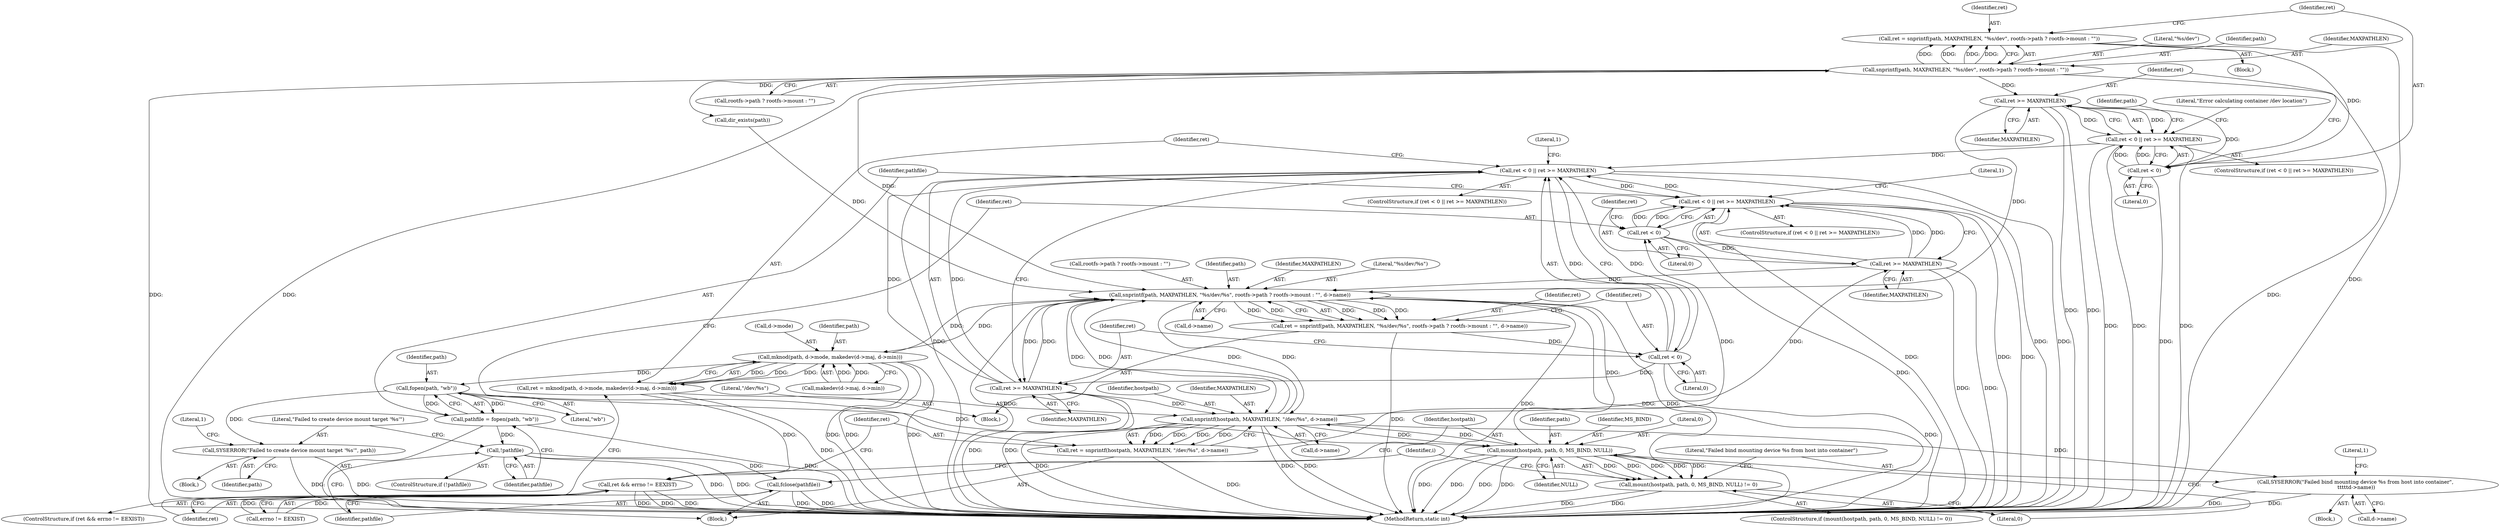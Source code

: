 digraph "1_lxc_592fd47a6245508b79fe6ac819fe6d3b2c1289be_1@API" {
"1000110" [label="(Call,ret = snprintf(path, MAXPATHLEN, \"%s/dev\", rootfs->path ? rootfs->mount : \"\"))"];
"1000112" [label="(Call,snprintf(path, MAXPATHLEN, \"%s/dev\", rootfs->path ? rootfs->mount : \"\"))"];
"1000126" [label="(Call,ret < 0)"];
"1000125" [label="(Call,ret < 0 || ret >= MAXPATHLEN)"];
"1000195" [label="(Call,ret < 0 || ret >= MAXPATHLEN)"];
"1000238" [label="(Call,ret < 0 || ret >= MAXPATHLEN)"];
"1000129" [label="(Call,ret >= MAXPATHLEN)"];
"1000179" [label="(Call,snprintf(path, MAXPATHLEN, \"%s/dev/%s\", rootfs->path ? rootfs->mount : \"\", d->name))"];
"1000177" [label="(Call,ret = snprintf(path, MAXPATHLEN, \"%s/dev/%s\", rootfs->path ? rootfs->mount : \"\", d->name))"];
"1000196" [label="(Call,ret < 0)"];
"1000199" [label="(Call,ret >= MAXPATHLEN)"];
"1000230" [label="(Call,snprintf(hostpath, MAXPATHLEN, \"/dev/%s\", d->name))"];
"1000228" [label="(Call,ret = snprintf(hostpath, MAXPATHLEN, \"/dev/%s\", d->name))"];
"1000239" [label="(Call,ret < 0)"];
"1000242" [label="(Call,ret >= MAXPATHLEN)"];
"1000267" [label="(Call,mount(hostpath, path, 0, MS_BIND, NULL))"];
"1000266" [label="(Call,mount(hostpath, path, 0, MS_BIND, NULL) != 0)"];
"1000275" [label="(Call,SYSERROR(\"Failed bind mounting device %s from host into container\",\n \t\t\t\t\td->name))"];
"1000207" [label="(Call,mknod(path, d->mode, makedev(d->maj, d->min)))"];
"1000205" [label="(Call,ret = mknod(path, d->mode, makedev(d->maj, d->min)))"];
"1000220" [label="(Call,ret && errno != EEXIST)"];
"1000250" [label="(Call,fopen(path, \"wb\"))"];
"1000248" [label="(Call,pathfile = fopen(path, \"wb\"))"];
"1000254" [label="(Call,!pathfile)"];
"1000263" [label="(Call,fclose(pathfile))"];
"1000257" [label="(Call,SYSERROR(\"Failed to create device mount target '%s'\", path))"];
"1000232" [label="(Identifier,MAXPATHLEN)"];
"1000230" [label="(Call,snprintf(hostpath, MAXPATHLEN, \"/dev/%s\", d->name))"];
"1000181" [label="(Identifier,MAXPATHLEN)"];
"1000177" [label="(Call,ret = snprintf(path, MAXPATHLEN, \"%s/dev/%s\", rootfs->path ? rootfs->mount : \"\", d->name))"];
"1000126" [label="(Call,ret < 0)"];
"1000115" [label="(Literal,\"%s/dev\")"];
"1000127" [label="(Identifier,ret)"];
"1000272" [label="(Identifier,NULL)"];
"1000113" [label="(Identifier,path)"];
"1000201" [label="(Identifier,MAXPATHLEN)"];
"1000268" [label="(Identifier,hostpath)"];
"1000206" [label="(Identifier,ret)"];
"1000264" [label="(Identifier,pathfile)"];
"1000234" [label="(Call,d->name)"];
"1000209" [label="(Call,d->mode)"];
"1000182" [label="(Literal,\"%s/dev/%s\")"];
"1000262" [label="(Literal,1)"];
"1000131" [label="(Identifier,MAXPATHLEN)"];
"1000259" [label="(Identifier,path)"];
"1000241" [label="(Literal,0)"];
"1000253" [label="(ControlStructure,if (!pathfile))"];
"1000248" [label="(Call,pathfile = fopen(path, \"wb\"))"];
"1000221" [label="(Identifier,ret)"];
"1000277" [label="(Call,d->name)"];
"1000219" [label="(ControlStructure,if (ret && errno != EEXIST))"];
"1000199" [label="(Call,ret >= MAXPATHLEN)"];
"1000125" [label="(Call,ret < 0 || ret >= MAXPATHLEN)"];
"1000239" [label="(Call,ret < 0)"];
"1000183" [label="(Call,rootfs->path ? rootfs->mount : \"\")"];
"1000204" [label="(Literal,1)"];
"1000238" [label="(Call,ret < 0 || ret >= MAXPATHLEN)"];
"1000178" [label="(Identifier,ret)"];
"1000110" [label="(Call,ret = snprintf(path, MAXPATHLEN, \"%s/dev\", rootfs->path ? rootfs->mount : \"\"))"];
"1000243" [label="(Identifier,ret)"];
"1000196" [label="(Call,ret < 0)"];
"1000233" [label="(Literal,\"/dev/%s\")"];
"1000255" [label="(Identifier,pathfile)"];
"1000269" [label="(Identifier,path)"];
"1000228" [label="(Call,ret = snprintf(hostpath, MAXPATHLEN, \"/dev/%s\", d->name))"];
"1000225" [label="(Block,)"];
"1000265" [label="(ControlStructure,if (mount(hostpath, path, 0, MS_BIND, NULL) != 0))"];
"1000251" [label="(Identifier,path)"];
"1000258" [label="(Literal,\"Failed to create device mount target '%s'\")"];
"1000129" [label="(Call,ret >= MAXPATHLEN)"];
"1000130" [label="(Identifier,ret)"];
"1000240" [label="(Identifier,ret)"];
"1000242" [label="(Call,ret >= MAXPATHLEN)"];
"1000168" [label="(Identifier,i)"];
"1000180" [label="(Identifier,path)"];
"1000208" [label="(Identifier,path)"];
"1000275" [label="(Call,SYSERROR(\"Failed bind mounting device %s from host into container\",\n \t\t\t\t\td->name))"];
"1000252" [label="(Literal,\"wb\")"];
"1000267" [label="(Call,mount(hostpath, path, 0, MS_BIND, NULL))"];
"1000112" [label="(Call,snprintf(path, MAXPATHLEN, \"%s/dev\", rootfs->path ? rootfs->mount : \"\"))"];
"1000263" [label="(Call,fclose(pathfile))"];
"1000111" [label="(Identifier,ret)"];
"1000200" [label="(Identifier,ret)"];
"1000276" [label="(Literal,\"Failed bind mounting device %s from host into container\")"];
"1000212" [label="(Call,makedev(d->maj, d->min))"];
"1000273" [label="(Literal,0)"];
"1000220" [label="(Call,ret && errno != EEXIST)"];
"1000195" [label="(Call,ret < 0 || ret >= MAXPATHLEN)"];
"1000205" [label="(Call,ret = mknod(path, d->mode, makedev(d->maj, d->min)))"];
"1000247" [label="(Literal,1)"];
"1000140" [label="(Call,dir_exists(path))"];
"1000124" [label="(ControlStructure,if (ret < 0 || ret >= MAXPATHLEN))"];
"1000179" [label="(Call,snprintf(path, MAXPATHLEN, \"%s/dev/%s\", rootfs->path ? rootfs->mount : \"\", d->name))"];
"1000271" [label="(Identifier,MS_BIND)"];
"1000169" [label="(Block,)"];
"1000222" [label="(Call,errno != EEXIST)"];
"1000134" [label="(Literal,\"Error calculating container /dev location\")"];
"1000194" [label="(ControlStructure,if (ret < 0 || ret >= MAXPATHLEN))"];
"1000207" [label="(Call,mknod(path, d->mode, makedev(d->maj, d->min)))"];
"1000128" [label="(Literal,0)"];
"1000103" [label="(Block,)"];
"1000250" [label="(Call,fopen(path, \"wb\"))"];
"1000116" [label="(Call,rootfs->path ? rootfs->mount : \"\")"];
"1000114" [label="(Identifier,MAXPATHLEN)"];
"1000256" [label="(Block,)"];
"1000237" [label="(ControlStructure,if (ret < 0 || ret >= MAXPATHLEN))"];
"1000270" [label="(Literal,0)"];
"1000198" [label="(Literal,0)"];
"1000141" [label="(Identifier,path)"];
"1000244" [label="(Identifier,MAXPATHLEN)"];
"1000257" [label="(Call,SYSERROR(\"Failed to create device mount target '%s'\", path))"];
"1000197" [label="(Identifier,ret)"];
"1000231" [label="(Identifier,hostpath)"];
"1000266" [label="(Call,mount(hostpath, path, 0, MS_BIND, NULL) != 0)"];
"1000249" [label="(Identifier,pathfile)"];
"1000229" [label="(Identifier,ret)"];
"1000289" [label="(MethodReturn,static int)"];
"1000254" [label="(Call,!pathfile)"];
"1000274" [label="(Block,)"];
"1000191" [label="(Call,d->name)"];
"1000282" [label="(Literal,1)"];
"1000110" -> "1000103"  [label="AST: "];
"1000110" -> "1000112"  [label="CFG: "];
"1000111" -> "1000110"  [label="AST: "];
"1000112" -> "1000110"  [label="AST: "];
"1000127" -> "1000110"  [label="CFG: "];
"1000110" -> "1000289"  [label="DDG: "];
"1000112" -> "1000110"  [label="DDG: "];
"1000112" -> "1000110"  [label="DDG: "];
"1000112" -> "1000110"  [label="DDG: "];
"1000112" -> "1000110"  [label="DDG: "];
"1000110" -> "1000126"  [label="DDG: "];
"1000112" -> "1000116"  [label="CFG: "];
"1000113" -> "1000112"  [label="AST: "];
"1000114" -> "1000112"  [label="AST: "];
"1000115" -> "1000112"  [label="AST: "];
"1000116" -> "1000112"  [label="AST: "];
"1000112" -> "1000289"  [label="DDG: "];
"1000112" -> "1000289"  [label="DDG: "];
"1000112" -> "1000289"  [label="DDG: "];
"1000112" -> "1000129"  [label="DDG: "];
"1000112" -> "1000140"  [label="DDG: "];
"1000112" -> "1000179"  [label="DDG: "];
"1000126" -> "1000125"  [label="AST: "];
"1000126" -> "1000128"  [label="CFG: "];
"1000127" -> "1000126"  [label="AST: "];
"1000128" -> "1000126"  [label="AST: "];
"1000130" -> "1000126"  [label="CFG: "];
"1000125" -> "1000126"  [label="CFG: "];
"1000126" -> "1000289"  [label="DDG: "];
"1000126" -> "1000125"  [label="DDG: "];
"1000126" -> "1000125"  [label="DDG: "];
"1000126" -> "1000129"  [label="DDG: "];
"1000125" -> "1000124"  [label="AST: "];
"1000125" -> "1000129"  [label="CFG: "];
"1000129" -> "1000125"  [label="AST: "];
"1000134" -> "1000125"  [label="CFG: "];
"1000141" -> "1000125"  [label="CFG: "];
"1000125" -> "1000289"  [label="DDG: "];
"1000125" -> "1000289"  [label="DDG: "];
"1000125" -> "1000289"  [label="DDG: "];
"1000129" -> "1000125"  [label="DDG: "];
"1000129" -> "1000125"  [label="DDG: "];
"1000125" -> "1000195"  [label="DDG: "];
"1000195" -> "1000194"  [label="AST: "];
"1000195" -> "1000196"  [label="CFG: "];
"1000195" -> "1000199"  [label="CFG: "];
"1000196" -> "1000195"  [label="AST: "];
"1000199" -> "1000195"  [label="AST: "];
"1000204" -> "1000195"  [label="CFG: "];
"1000206" -> "1000195"  [label="CFG: "];
"1000195" -> "1000289"  [label="DDG: "];
"1000195" -> "1000289"  [label="DDG: "];
"1000195" -> "1000289"  [label="DDG: "];
"1000196" -> "1000195"  [label="DDG: "];
"1000196" -> "1000195"  [label="DDG: "];
"1000238" -> "1000195"  [label="DDG: "];
"1000199" -> "1000195"  [label="DDG: "];
"1000199" -> "1000195"  [label="DDG: "];
"1000195" -> "1000238"  [label="DDG: "];
"1000238" -> "1000237"  [label="AST: "];
"1000238" -> "1000239"  [label="CFG: "];
"1000238" -> "1000242"  [label="CFG: "];
"1000239" -> "1000238"  [label="AST: "];
"1000242" -> "1000238"  [label="AST: "];
"1000247" -> "1000238"  [label="CFG: "];
"1000249" -> "1000238"  [label="CFG: "];
"1000238" -> "1000289"  [label="DDG: "];
"1000238" -> "1000289"  [label="DDG: "];
"1000238" -> "1000289"  [label="DDG: "];
"1000239" -> "1000238"  [label="DDG: "];
"1000239" -> "1000238"  [label="DDG: "];
"1000242" -> "1000238"  [label="DDG: "];
"1000242" -> "1000238"  [label="DDG: "];
"1000129" -> "1000131"  [label="CFG: "];
"1000130" -> "1000129"  [label="AST: "];
"1000131" -> "1000129"  [label="AST: "];
"1000129" -> "1000289"  [label="DDG: "];
"1000129" -> "1000289"  [label="DDG: "];
"1000129" -> "1000179"  [label="DDG: "];
"1000179" -> "1000177"  [label="AST: "];
"1000179" -> "1000191"  [label="CFG: "];
"1000180" -> "1000179"  [label="AST: "];
"1000181" -> "1000179"  [label="AST: "];
"1000182" -> "1000179"  [label="AST: "];
"1000183" -> "1000179"  [label="AST: "];
"1000191" -> "1000179"  [label="AST: "];
"1000177" -> "1000179"  [label="CFG: "];
"1000179" -> "1000289"  [label="DDG: "];
"1000179" -> "1000289"  [label="DDG: "];
"1000179" -> "1000289"  [label="DDG: "];
"1000179" -> "1000289"  [label="DDG: "];
"1000179" -> "1000177"  [label="DDG: "];
"1000179" -> "1000177"  [label="DDG: "];
"1000179" -> "1000177"  [label="DDG: "];
"1000179" -> "1000177"  [label="DDG: "];
"1000179" -> "1000177"  [label="DDG: "];
"1000140" -> "1000179"  [label="DDG: "];
"1000267" -> "1000179"  [label="DDG: "];
"1000207" -> "1000179"  [label="DDG: "];
"1000199" -> "1000179"  [label="DDG: "];
"1000230" -> "1000179"  [label="DDG: "];
"1000230" -> "1000179"  [label="DDG: "];
"1000242" -> "1000179"  [label="DDG: "];
"1000179" -> "1000199"  [label="DDG: "];
"1000179" -> "1000207"  [label="DDG: "];
"1000179" -> "1000230"  [label="DDG: "];
"1000179" -> "1000230"  [label="DDG: "];
"1000177" -> "1000169"  [label="AST: "];
"1000178" -> "1000177"  [label="AST: "];
"1000197" -> "1000177"  [label="CFG: "];
"1000177" -> "1000289"  [label="DDG: "];
"1000177" -> "1000196"  [label="DDG: "];
"1000196" -> "1000198"  [label="CFG: "];
"1000197" -> "1000196"  [label="AST: "];
"1000198" -> "1000196"  [label="AST: "];
"1000200" -> "1000196"  [label="CFG: "];
"1000196" -> "1000289"  [label="DDG: "];
"1000196" -> "1000199"  [label="DDG: "];
"1000199" -> "1000201"  [label="CFG: "];
"1000200" -> "1000199"  [label="AST: "];
"1000201" -> "1000199"  [label="AST: "];
"1000199" -> "1000289"  [label="DDG: "];
"1000199" -> "1000289"  [label="DDG: "];
"1000199" -> "1000230"  [label="DDG: "];
"1000230" -> "1000228"  [label="AST: "];
"1000230" -> "1000234"  [label="CFG: "];
"1000231" -> "1000230"  [label="AST: "];
"1000232" -> "1000230"  [label="AST: "];
"1000233" -> "1000230"  [label="AST: "];
"1000234" -> "1000230"  [label="AST: "];
"1000228" -> "1000230"  [label="CFG: "];
"1000230" -> "1000289"  [label="DDG: "];
"1000230" -> "1000289"  [label="DDG: "];
"1000230" -> "1000289"  [label="DDG: "];
"1000230" -> "1000228"  [label="DDG: "];
"1000230" -> "1000228"  [label="DDG: "];
"1000230" -> "1000228"  [label="DDG: "];
"1000230" -> "1000228"  [label="DDG: "];
"1000267" -> "1000230"  [label="DDG: "];
"1000230" -> "1000242"  [label="DDG: "];
"1000230" -> "1000267"  [label="DDG: "];
"1000230" -> "1000275"  [label="DDG: "];
"1000228" -> "1000225"  [label="AST: "];
"1000229" -> "1000228"  [label="AST: "];
"1000240" -> "1000228"  [label="CFG: "];
"1000228" -> "1000289"  [label="DDG: "];
"1000228" -> "1000239"  [label="DDG: "];
"1000239" -> "1000241"  [label="CFG: "];
"1000240" -> "1000239"  [label="AST: "];
"1000241" -> "1000239"  [label="AST: "];
"1000243" -> "1000239"  [label="CFG: "];
"1000239" -> "1000289"  [label="DDG: "];
"1000239" -> "1000242"  [label="DDG: "];
"1000242" -> "1000244"  [label="CFG: "];
"1000243" -> "1000242"  [label="AST: "];
"1000244" -> "1000242"  [label="AST: "];
"1000242" -> "1000289"  [label="DDG: "];
"1000242" -> "1000289"  [label="DDG: "];
"1000267" -> "1000266"  [label="AST: "];
"1000267" -> "1000272"  [label="CFG: "];
"1000268" -> "1000267"  [label="AST: "];
"1000269" -> "1000267"  [label="AST: "];
"1000270" -> "1000267"  [label="AST: "];
"1000271" -> "1000267"  [label="AST: "];
"1000272" -> "1000267"  [label="AST: "];
"1000273" -> "1000267"  [label="CFG: "];
"1000267" -> "1000289"  [label="DDG: "];
"1000267" -> "1000289"  [label="DDG: "];
"1000267" -> "1000289"  [label="DDG: "];
"1000267" -> "1000289"  [label="DDG: "];
"1000267" -> "1000266"  [label="DDG: "];
"1000267" -> "1000266"  [label="DDG: "];
"1000267" -> "1000266"  [label="DDG: "];
"1000267" -> "1000266"  [label="DDG: "];
"1000267" -> "1000266"  [label="DDG: "];
"1000250" -> "1000267"  [label="DDG: "];
"1000266" -> "1000265"  [label="AST: "];
"1000266" -> "1000273"  [label="CFG: "];
"1000273" -> "1000266"  [label="AST: "];
"1000276" -> "1000266"  [label="CFG: "];
"1000168" -> "1000266"  [label="CFG: "];
"1000266" -> "1000289"  [label="DDG: "];
"1000266" -> "1000289"  [label="DDG: "];
"1000275" -> "1000274"  [label="AST: "];
"1000275" -> "1000277"  [label="CFG: "];
"1000276" -> "1000275"  [label="AST: "];
"1000277" -> "1000275"  [label="AST: "];
"1000282" -> "1000275"  [label="CFG: "];
"1000275" -> "1000289"  [label="DDG: "];
"1000275" -> "1000289"  [label="DDG: "];
"1000207" -> "1000205"  [label="AST: "];
"1000207" -> "1000212"  [label="CFG: "];
"1000208" -> "1000207"  [label="AST: "];
"1000209" -> "1000207"  [label="AST: "];
"1000212" -> "1000207"  [label="AST: "];
"1000205" -> "1000207"  [label="CFG: "];
"1000207" -> "1000289"  [label="DDG: "];
"1000207" -> "1000289"  [label="DDG: "];
"1000207" -> "1000289"  [label="DDG: "];
"1000207" -> "1000205"  [label="DDG: "];
"1000207" -> "1000205"  [label="DDG: "];
"1000207" -> "1000205"  [label="DDG: "];
"1000212" -> "1000207"  [label="DDG: "];
"1000212" -> "1000207"  [label="DDG: "];
"1000207" -> "1000250"  [label="DDG: "];
"1000205" -> "1000169"  [label="AST: "];
"1000206" -> "1000205"  [label="AST: "];
"1000221" -> "1000205"  [label="CFG: "];
"1000205" -> "1000289"  [label="DDG: "];
"1000205" -> "1000220"  [label="DDG: "];
"1000220" -> "1000219"  [label="AST: "];
"1000220" -> "1000221"  [label="CFG: "];
"1000220" -> "1000222"  [label="CFG: "];
"1000221" -> "1000220"  [label="AST: "];
"1000222" -> "1000220"  [label="AST: "];
"1000229" -> "1000220"  [label="CFG: "];
"1000168" -> "1000220"  [label="CFG: "];
"1000220" -> "1000289"  [label="DDG: "];
"1000220" -> "1000289"  [label="DDG: "];
"1000220" -> "1000289"  [label="DDG: "];
"1000222" -> "1000220"  [label="DDG: "];
"1000222" -> "1000220"  [label="DDG: "];
"1000250" -> "1000248"  [label="AST: "];
"1000250" -> "1000252"  [label="CFG: "];
"1000251" -> "1000250"  [label="AST: "];
"1000252" -> "1000250"  [label="AST: "];
"1000248" -> "1000250"  [label="CFG: "];
"1000250" -> "1000248"  [label="DDG: "];
"1000250" -> "1000248"  [label="DDG: "];
"1000250" -> "1000257"  [label="DDG: "];
"1000248" -> "1000225"  [label="AST: "];
"1000249" -> "1000248"  [label="AST: "];
"1000255" -> "1000248"  [label="CFG: "];
"1000248" -> "1000289"  [label="DDG: "];
"1000248" -> "1000254"  [label="DDG: "];
"1000254" -> "1000253"  [label="AST: "];
"1000254" -> "1000255"  [label="CFG: "];
"1000255" -> "1000254"  [label="AST: "];
"1000258" -> "1000254"  [label="CFG: "];
"1000264" -> "1000254"  [label="CFG: "];
"1000254" -> "1000289"  [label="DDG: "];
"1000254" -> "1000289"  [label="DDG: "];
"1000254" -> "1000263"  [label="DDG: "];
"1000263" -> "1000225"  [label="AST: "];
"1000263" -> "1000264"  [label="CFG: "];
"1000264" -> "1000263"  [label="AST: "];
"1000268" -> "1000263"  [label="CFG: "];
"1000263" -> "1000289"  [label="DDG: "];
"1000263" -> "1000289"  [label="DDG: "];
"1000257" -> "1000256"  [label="AST: "];
"1000257" -> "1000259"  [label="CFG: "];
"1000258" -> "1000257"  [label="AST: "];
"1000259" -> "1000257"  [label="AST: "];
"1000262" -> "1000257"  [label="CFG: "];
"1000257" -> "1000289"  [label="DDG: "];
"1000257" -> "1000289"  [label="DDG: "];
}
